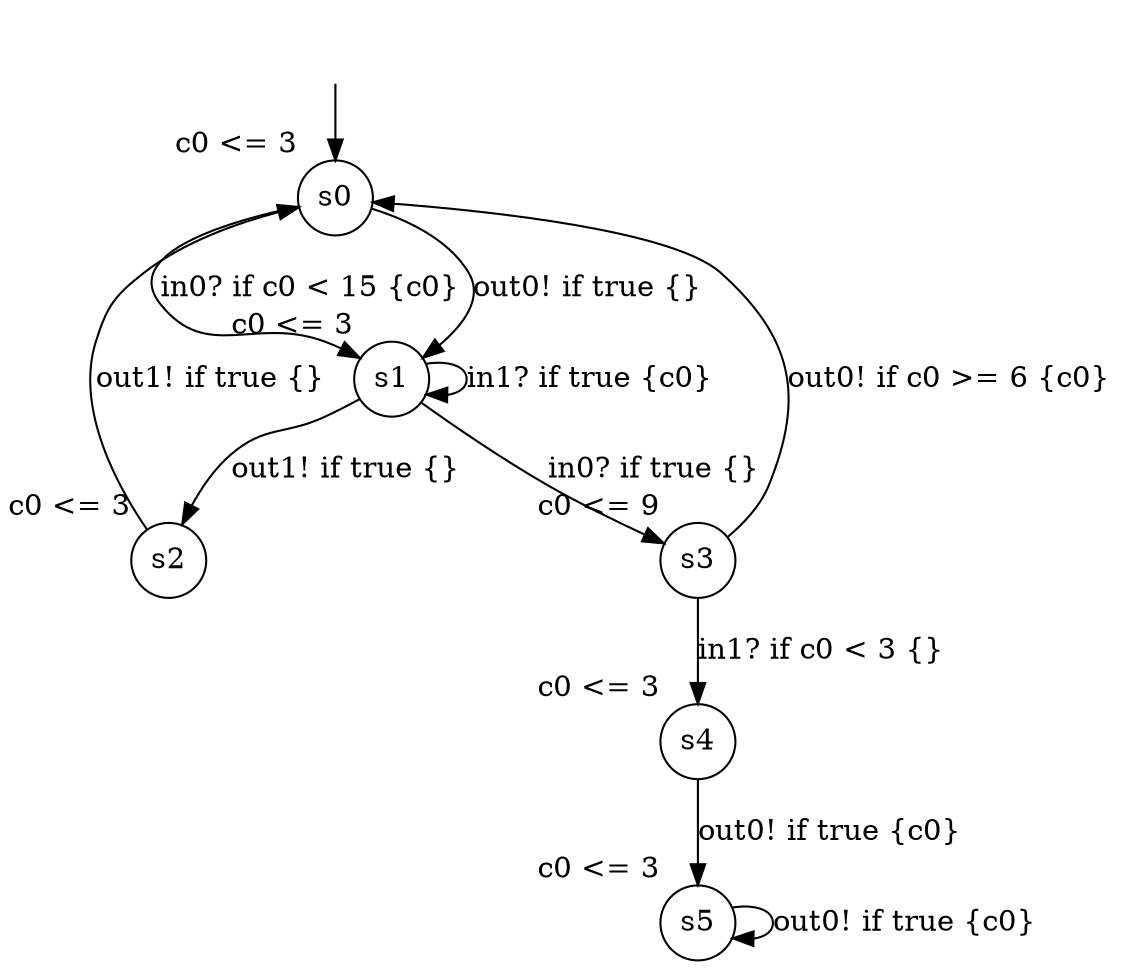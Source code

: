 digraph g {
__start0 [label="" shape="none"];
s0 [shape="circle" margin=0 label="s0", xlabel="c0 <= 3"];
s1 [shape="circle" margin=0 label="s1", xlabel="c0 <= 3"];
s2 [shape="circle" margin=0 label="s2", xlabel="c0 <= 3"];
s3 [shape="circle" margin=0 label="s3", xlabel="c0 <= 9"];
s4 [shape="circle" margin=0 label="s4", xlabel="c0 <= 3"];
s5 [shape="circle" margin=0 label="s5", xlabel="c0 <= 3"];
s0 -> s1 [label="in0? if c0 < 15 {c0} "];
s0 -> s1 [label="out0! if true {} "];
s1 -> s1 [label="in1? if true {c0} "];
s1 -> s2 [label="out1! if true {} "];
s1 -> s3 [label="in0? if true {} "];
s2 -> s0 [label="out1! if true {} "];
s3 -> s0 [label="out0! if c0 >= 6 {c0} "];
s3 -> s4 [label="in1? if c0 < 3 {} "];
s4 -> s5 [label="out0! if true {c0} "];
s5 -> s5 [label="out0! if true {c0} "];
__start0 -> s0;
}
